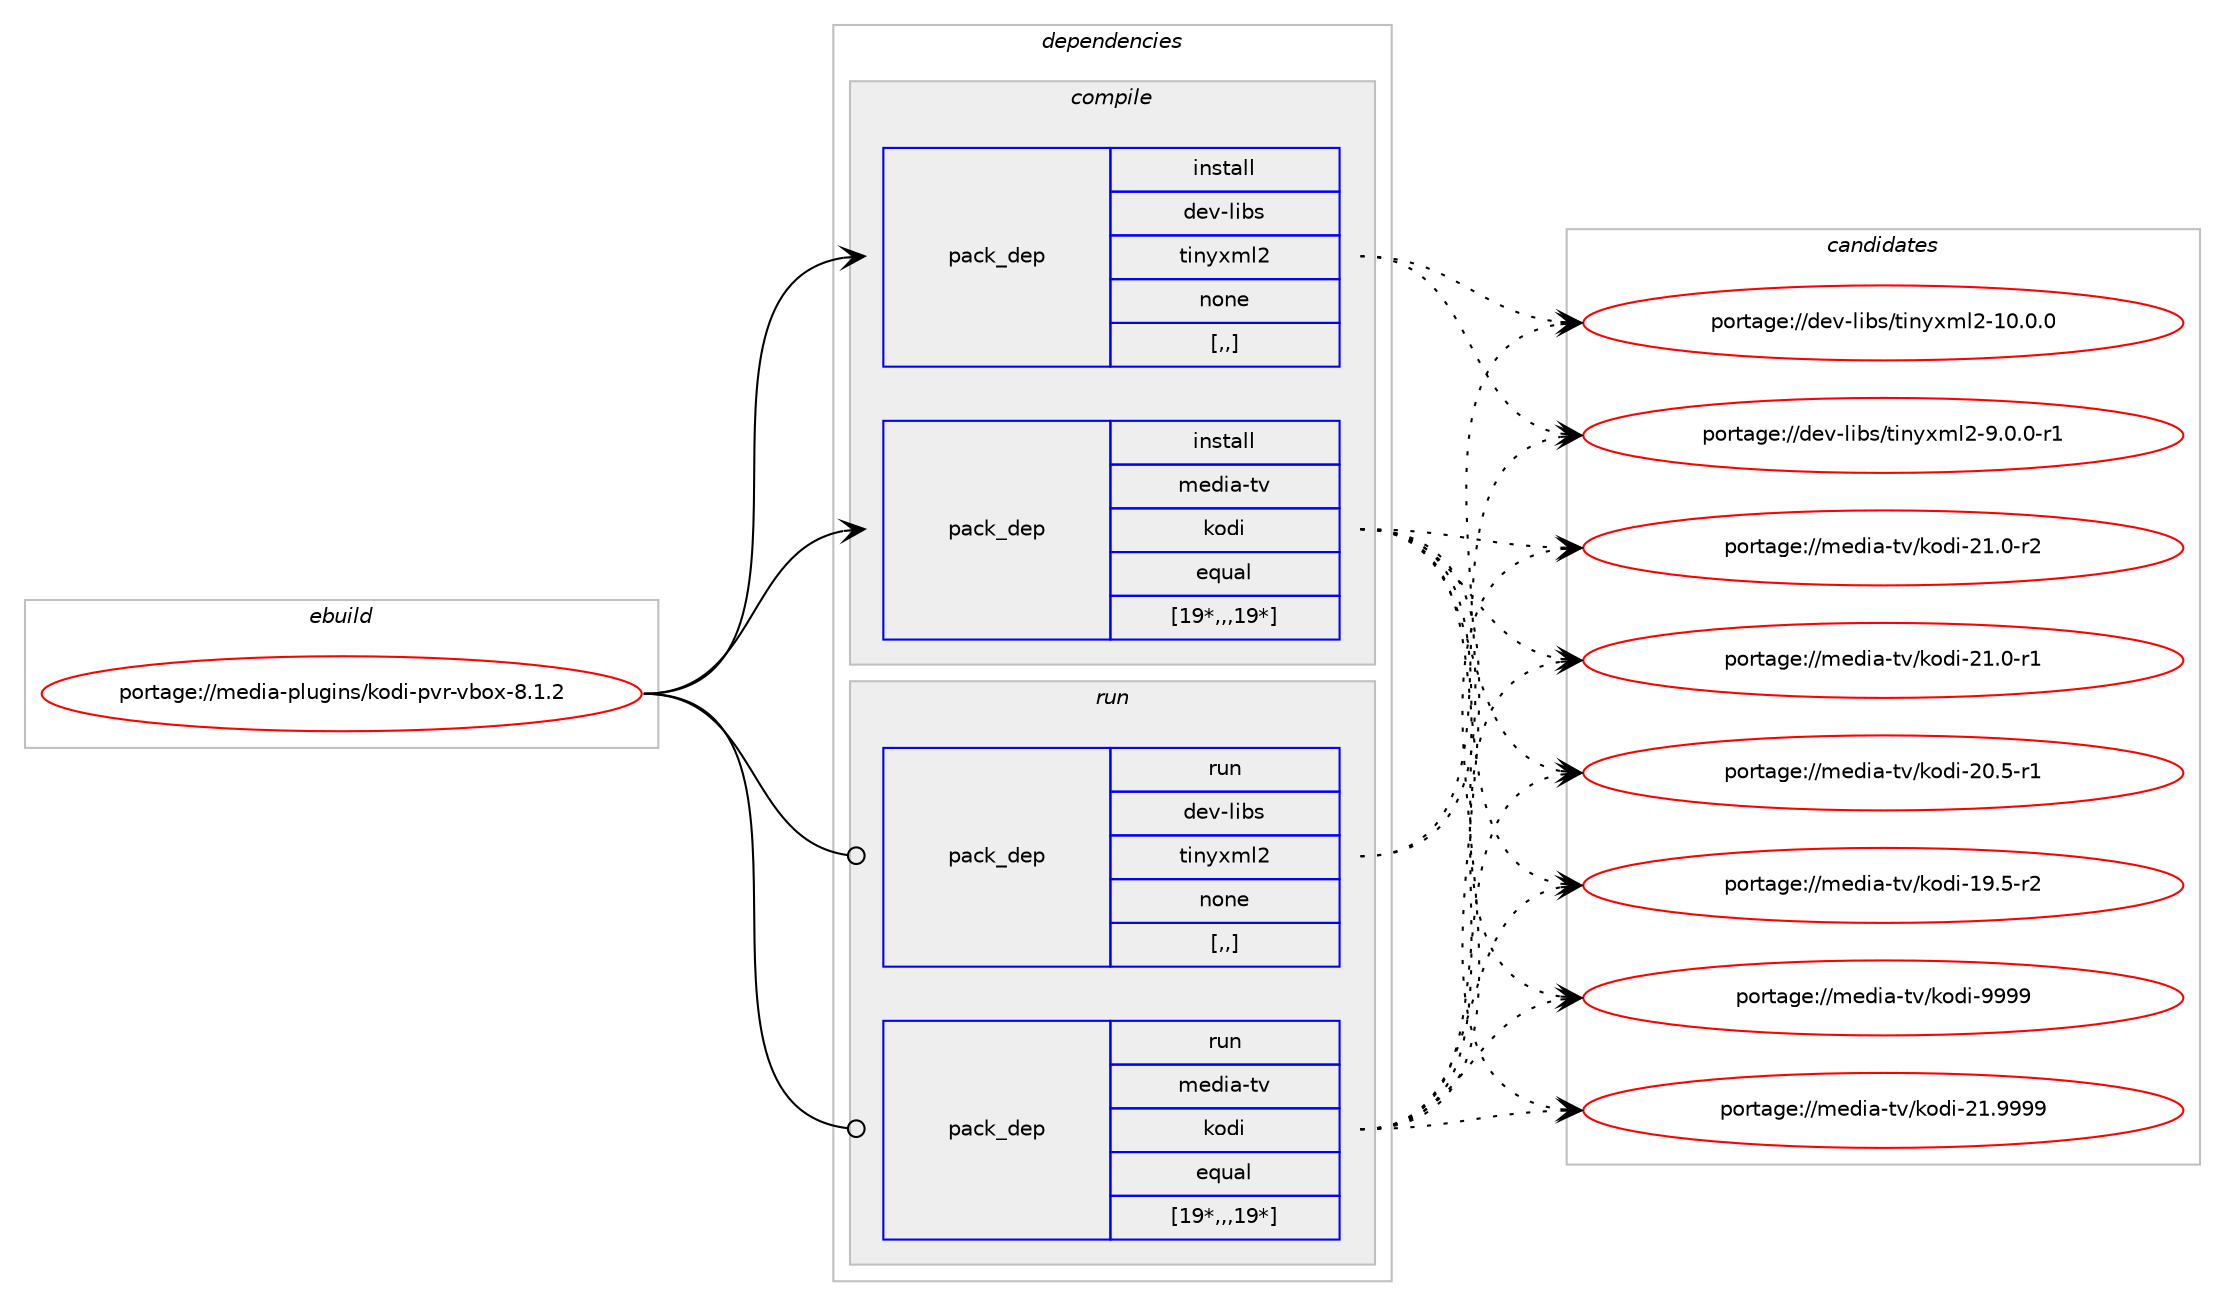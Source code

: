 digraph prolog {

# *************
# Graph options
# *************

newrank=true;
concentrate=true;
compound=true;
graph [rankdir=LR,fontname=Helvetica,fontsize=10,ranksep=1.5];#, ranksep=2.5, nodesep=0.2];
edge  [arrowhead=vee];
node  [fontname=Helvetica,fontsize=10];

# **********
# The ebuild
# **********

subgraph cluster_leftcol {
color=gray;
label=<<i>ebuild</i>>;
id [label="portage://media-plugins/kodi-pvr-vbox-8.1.2", color=red, width=4, href="../media-plugins/kodi-pvr-vbox-8.1.2.svg"];
}

# ****************
# The dependencies
# ****************

subgraph cluster_midcol {
color=gray;
label=<<i>dependencies</i>>;
subgraph cluster_compile {
fillcolor="#eeeeee";
style=filled;
label=<<i>compile</i>>;
subgraph pack227906 {
dependency308673 [label=<<TABLE BORDER="0" CELLBORDER="1" CELLSPACING="0" CELLPADDING="4" WIDTH="220"><TR><TD ROWSPAN="6" CELLPADDING="30">pack_dep</TD></TR><TR><TD WIDTH="110">install</TD></TR><TR><TD>dev-libs</TD></TR><TR><TD>tinyxml2</TD></TR><TR><TD>none</TD></TR><TR><TD>[,,]</TD></TR></TABLE>>, shape=none, color=blue];
}
id:e -> dependency308673:w [weight=20,style="solid",arrowhead="vee"];
subgraph pack227907 {
dependency308674 [label=<<TABLE BORDER="0" CELLBORDER="1" CELLSPACING="0" CELLPADDING="4" WIDTH="220"><TR><TD ROWSPAN="6" CELLPADDING="30">pack_dep</TD></TR><TR><TD WIDTH="110">install</TD></TR><TR><TD>media-tv</TD></TR><TR><TD>kodi</TD></TR><TR><TD>equal</TD></TR><TR><TD>[19*,,,19*]</TD></TR></TABLE>>, shape=none, color=blue];
}
id:e -> dependency308674:w [weight=20,style="solid",arrowhead="vee"];
}
subgraph cluster_compileandrun {
fillcolor="#eeeeee";
style=filled;
label=<<i>compile and run</i>>;
}
subgraph cluster_run {
fillcolor="#eeeeee";
style=filled;
label=<<i>run</i>>;
subgraph pack227908 {
dependency308675 [label=<<TABLE BORDER="0" CELLBORDER="1" CELLSPACING="0" CELLPADDING="4" WIDTH="220"><TR><TD ROWSPAN="6" CELLPADDING="30">pack_dep</TD></TR><TR><TD WIDTH="110">run</TD></TR><TR><TD>dev-libs</TD></TR><TR><TD>tinyxml2</TD></TR><TR><TD>none</TD></TR><TR><TD>[,,]</TD></TR></TABLE>>, shape=none, color=blue];
}
id:e -> dependency308675:w [weight=20,style="solid",arrowhead="odot"];
subgraph pack227909 {
dependency308676 [label=<<TABLE BORDER="0" CELLBORDER="1" CELLSPACING="0" CELLPADDING="4" WIDTH="220"><TR><TD ROWSPAN="6" CELLPADDING="30">pack_dep</TD></TR><TR><TD WIDTH="110">run</TD></TR><TR><TD>media-tv</TD></TR><TR><TD>kodi</TD></TR><TR><TD>equal</TD></TR><TR><TD>[19*,,,19*]</TD></TR></TABLE>>, shape=none, color=blue];
}
id:e -> dependency308676:w [weight=20,style="solid",arrowhead="odot"];
}
}

# **************
# The candidates
# **************

subgraph cluster_choices {
rank=same;
color=gray;
label=<<i>candidates</i>>;

subgraph choice227906 {
color=black;
nodesep=1;
choice1001011184510810598115471161051101211201091085045494846484648 [label="portage://dev-libs/tinyxml2-10.0.0", color=red, width=4,href="../dev-libs/tinyxml2-10.0.0.svg"];
choice100101118451081059811547116105110121120109108504557464846484511449 [label="portage://dev-libs/tinyxml2-9.0.0-r1", color=red, width=4,href="../dev-libs/tinyxml2-9.0.0-r1.svg"];
dependency308673:e -> choice1001011184510810598115471161051101211201091085045494846484648:w [style=dotted,weight="100"];
dependency308673:e -> choice100101118451081059811547116105110121120109108504557464846484511449:w [style=dotted,weight="100"];
}
subgraph choice227907 {
color=black;
nodesep=1;
choice1091011001059745116118471071111001054557575757 [label="portage://media-tv/kodi-9999", color=red, width=4,href="../media-tv/kodi-9999.svg"];
choice1091011001059745116118471071111001054550494657575757 [label="portage://media-tv/kodi-21.9999", color=red, width=4,href="../media-tv/kodi-21.9999.svg"];
choice10910110010597451161184710711110010545504946484511450 [label="portage://media-tv/kodi-21.0-r2", color=red, width=4,href="../media-tv/kodi-21.0-r2.svg"];
choice10910110010597451161184710711110010545504946484511449 [label="portage://media-tv/kodi-21.0-r1", color=red, width=4,href="../media-tv/kodi-21.0-r1.svg"];
choice10910110010597451161184710711110010545504846534511449 [label="portage://media-tv/kodi-20.5-r1", color=red, width=4,href="../media-tv/kodi-20.5-r1.svg"];
choice10910110010597451161184710711110010545495746534511450 [label="portage://media-tv/kodi-19.5-r2", color=red, width=4,href="../media-tv/kodi-19.5-r2.svg"];
dependency308674:e -> choice1091011001059745116118471071111001054557575757:w [style=dotted,weight="100"];
dependency308674:e -> choice1091011001059745116118471071111001054550494657575757:w [style=dotted,weight="100"];
dependency308674:e -> choice10910110010597451161184710711110010545504946484511450:w [style=dotted,weight="100"];
dependency308674:e -> choice10910110010597451161184710711110010545504946484511449:w [style=dotted,weight="100"];
dependency308674:e -> choice10910110010597451161184710711110010545504846534511449:w [style=dotted,weight="100"];
dependency308674:e -> choice10910110010597451161184710711110010545495746534511450:w [style=dotted,weight="100"];
}
subgraph choice227908 {
color=black;
nodesep=1;
choice1001011184510810598115471161051101211201091085045494846484648 [label="portage://dev-libs/tinyxml2-10.0.0", color=red, width=4,href="../dev-libs/tinyxml2-10.0.0.svg"];
choice100101118451081059811547116105110121120109108504557464846484511449 [label="portage://dev-libs/tinyxml2-9.0.0-r1", color=red, width=4,href="../dev-libs/tinyxml2-9.0.0-r1.svg"];
dependency308675:e -> choice1001011184510810598115471161051101211201091085045494846484648:w [style=dotted,weight="100"];
dependency308675:e -> choice100101118451081059811547116105110121120109108504557464846484511449:w [style=dotted,weight="100"];
}
subgraph choice227909 {
color=black;
nodesep=1;
choice1091011001059745116118471071111001054557575757 [label="portage://media-tv/kodi-9999", color=red, width=4,href="../media-tv/kodi-9999.svg"];
choice1091011001059745116118471071111001054550494657575757 [label="portage://media-tv/kodi-21.9999", color=red, width=4,href="../media-tv/kodi-21.9999.svg"];
choice10910110010597451161184710711110010545504946484511450 [label="portage://media-tv/kodi-21.0-r2", color=red, width=4,href="../media-tv/kodi-21.0-r2.svg"];
choice10910110010597451161184710711110010545504946484511449 [label="portage://media-tv/kodi-21.0-r1", color=red, width=4,href="../media-tv/kodi-21.0-r1.svg"];
choice10910110010597451161184710711110010545504846534511449 [label="portage://media-tv/kodi-20.5-r1", color=red, width=4,href="../media-tv/kodi-20.5-r1.svg"];
choice10910110010597451161184710711110010545495746534511450 [label="portage://media-tv/kodi-19.5-r2", color=red, width=4,href="../media-tv/kodi-19.5-r2.svg"];
dependency308676:e -> choice1091011001059745116118471071111001054557575757:w [style=dotted,weight="100"];
dependency308676:e -> choice1091011001059745116118471071111001054550494657575757:w [style=dotted,weight="100"];
dependency308676:e -> choice10910110010597451161184710711110010545504946484511450:w [style=dotted,weight="100"];
dependency308676:e -> choice10910110010597451161184710711110010545504946484511449:w [style=dotted,weight="100"];
dependency308676:e -> choice10910110010597451161184710711110010545504846534511449:w [style=dotted,weight="100"];
dependency308676:e -> choice10910110010597451161184710711110010545495746534511450:w [style=dotted,weight="100"];
}
}

}
